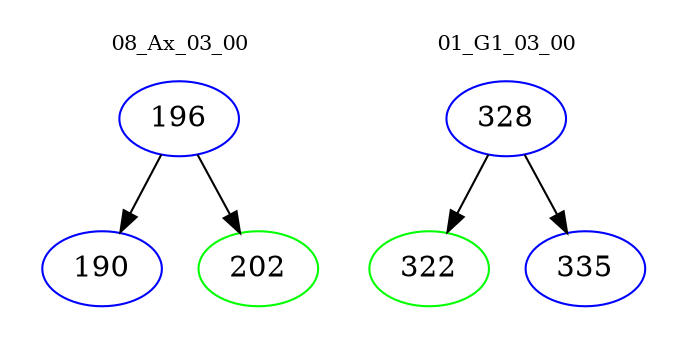 digraph{
subgraph cluster_0 {
color = white
label = "08_Ax_03_00";
fontsize=10;
T0_196 [label="196", color="blue"]
T0_196 -> T0_190 [color="black"]
T0_190 [label="190", color="blue"]
T0_196 -> T0_202 [color="black"]
T0_202 [label="202", color="green"]
}
subgraph cluster_1 {
color = white
label = "01_G1_03_00";
fontsize=10;
T1_328 [label="328", color="blue"]
T1_328 -> T1_322 [color="black"]
T1_322 [label="322", color="green"]
T1_328 -> T1_335 [color="black"]
T1_335 [label="335", color="blue"]
}
}
